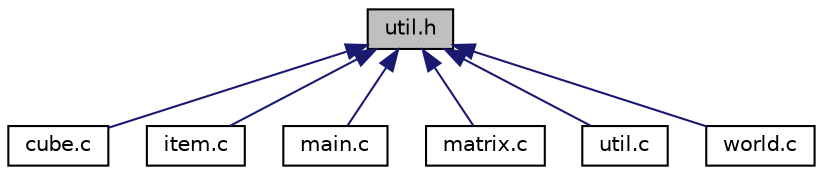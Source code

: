 digraph "util.h"
{
  edge [fontname="Helvetica",fontsize="10",labelfontname="Helvetica",labelfontsize="10"];
  node [fontname="Helvetica",fontsize="10",shape=record];
  Node1 [label="util.h",height=0.2,width=0.4,color="black", fillcolor="grey75", style="filled", fontcolor="black"];
  Node1 -> Node2 [dir="back",color="midnightblue",fontsize="10",style="solid"];
  Node2 [label="cube.c",height=0.2,width=0.4,color="black", fillcolor="white", style="filled",URL="$cube_8c.html"];
  Node1 -> Node3 [dir="back",color="midnightblue",fontsize="10",style="solid"];
  Node3 [label="item.c",height=0.2,width=0.4,color="black", fillcolor="white", style="filled",URL="$item_8c.html"];
  Node1 -> Node4 [dir="back",color="midnightblue",fontsize="10",style="solid"];
  Node4 [label="main.c",height=0.2,width=0.4,color="black", fillcolor="white", style="filled",URL="$main_8c.html"];
  Node1 -> Node5 [dir="back",color="midnightblue",fontsize="10",style="solid"];
  Node5 [label="matrix.c",height=0.2,width=0.4,color="black", fillcolor="white", style="filled",URL="$matrix_8c.html"];
  Node1 -> Node6 [dir="back",color="midnightblue",fontsize="10",style="solid"];
  Node6 [label="util.c",height=0.2,width=0.4,color="black", fillcolor="white", style="filled",URL="$util_8c.html"];
  Node1 -> Node7 [dir="back",color="midnightblue",fontsize="10",style="solid"];
  Node7 [label="world.c",height=0.2,width=0.4,color="black", fillcolor="white", style="filled",URL="$world_8c.html"];
}
